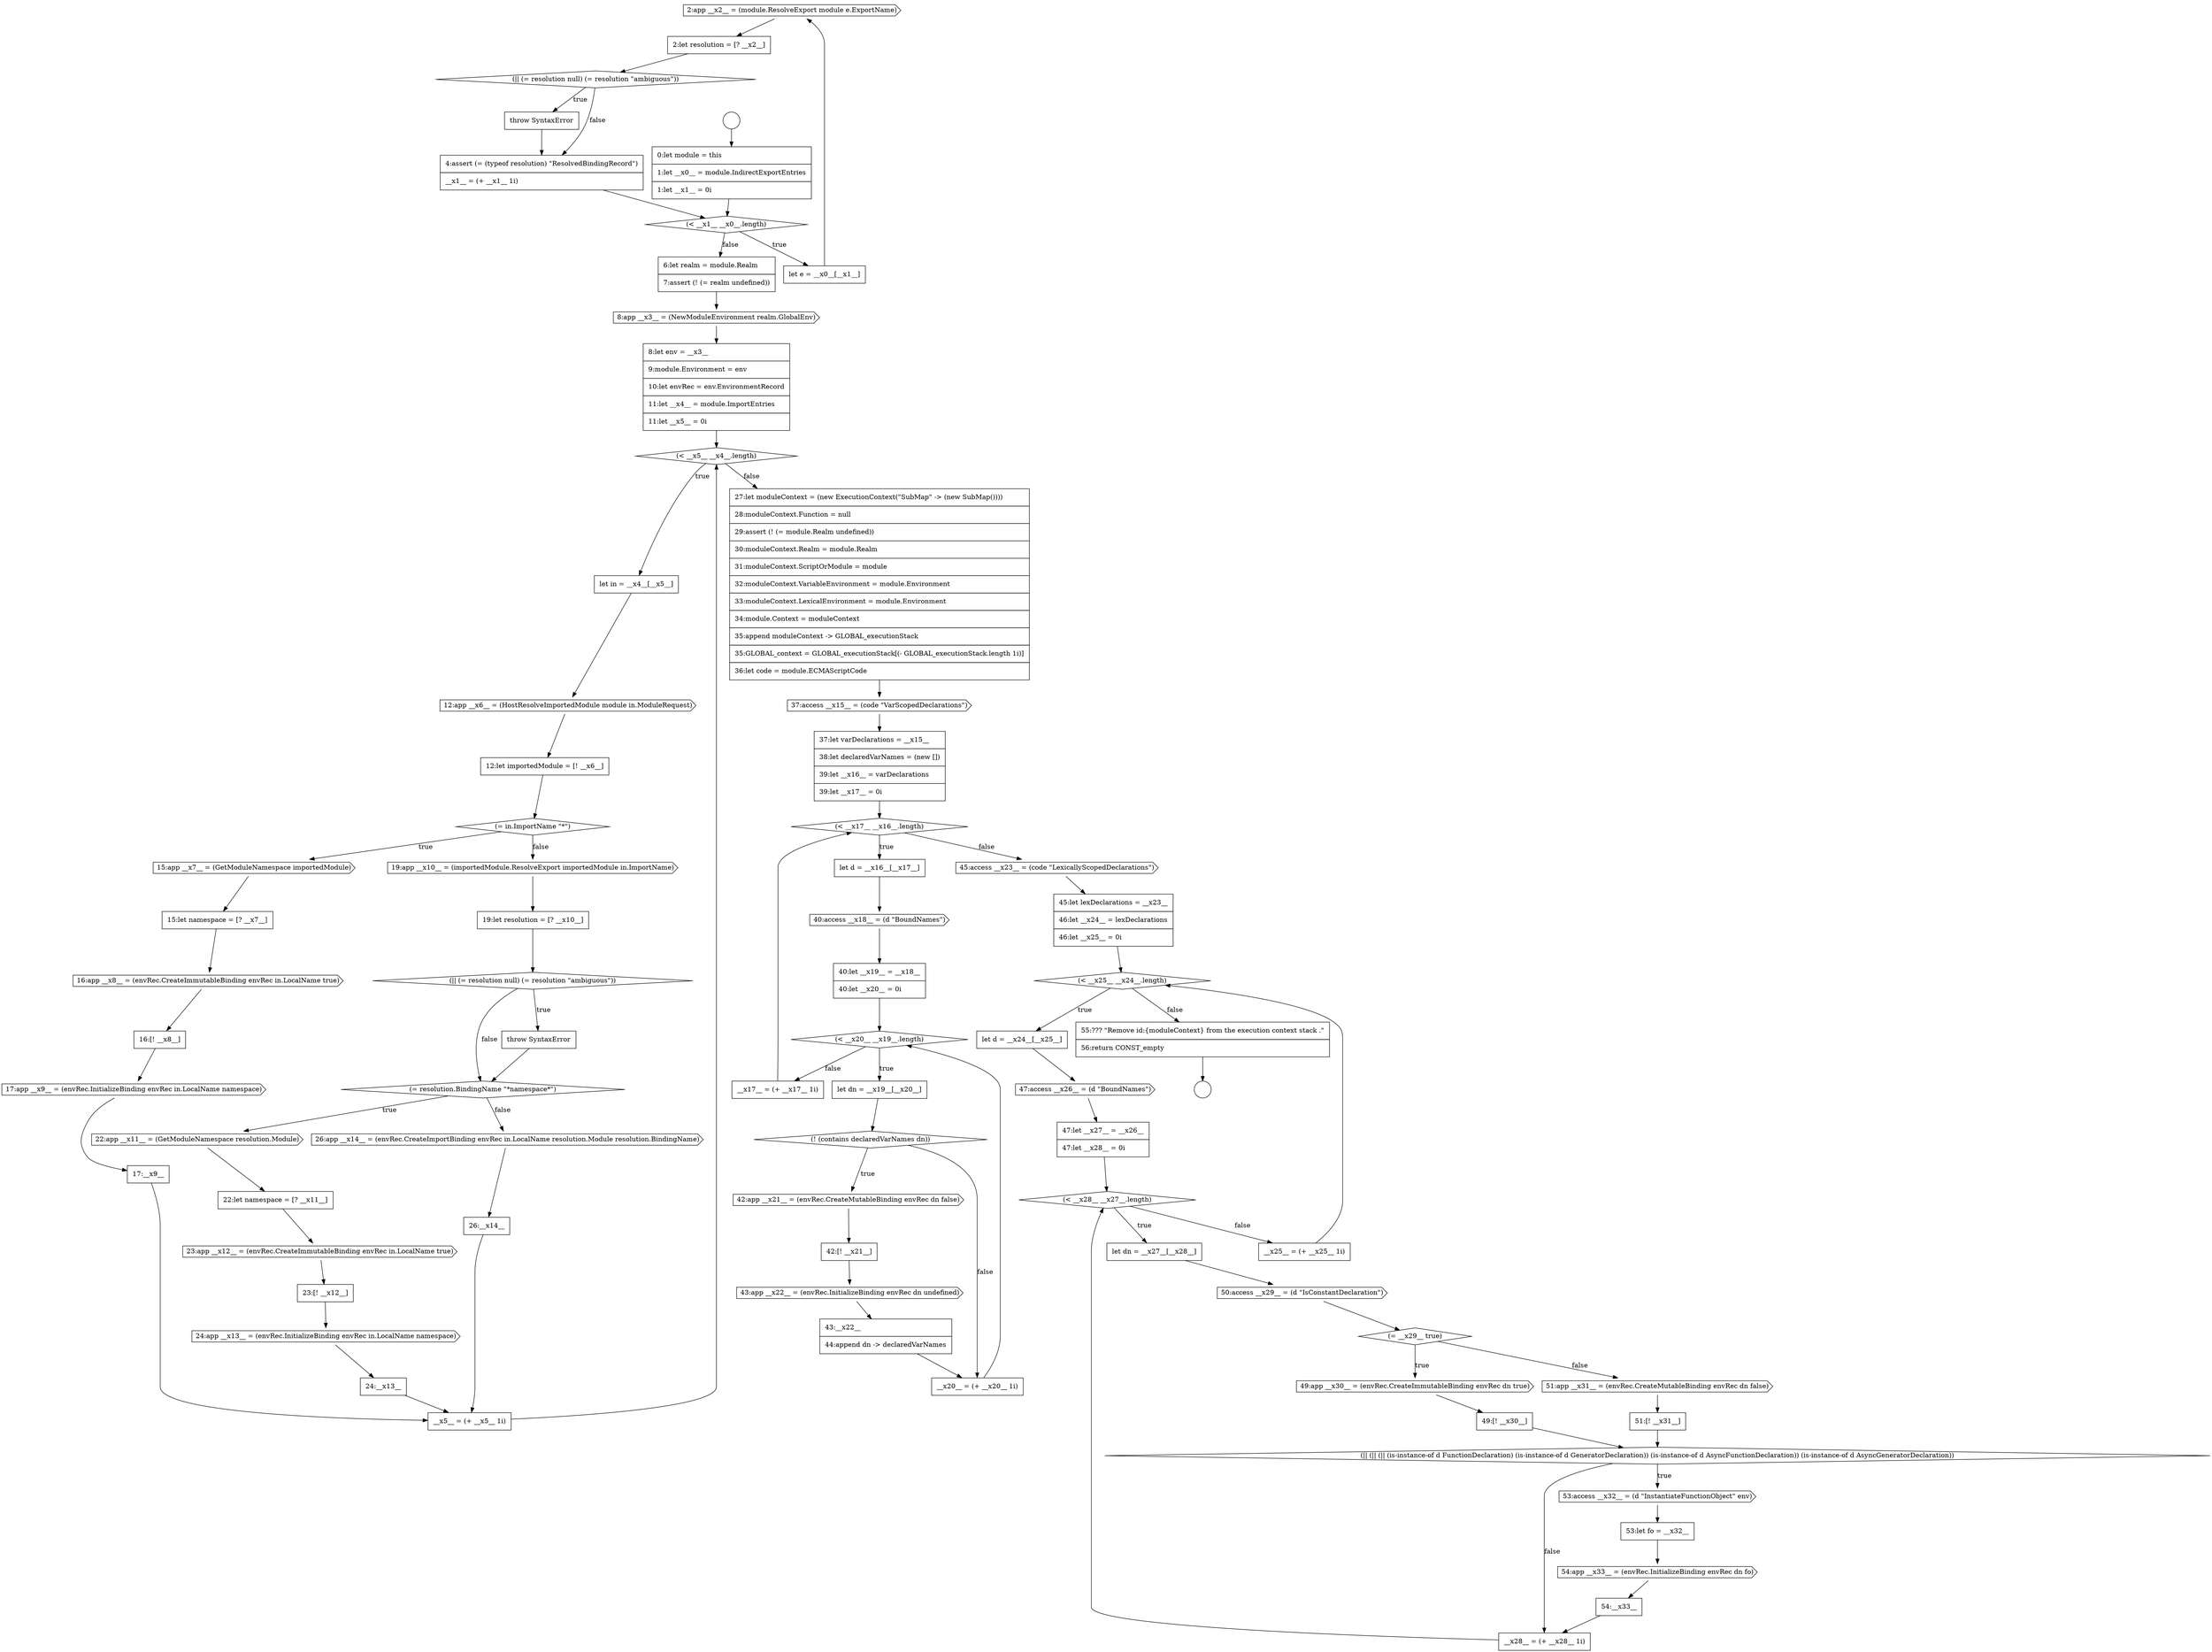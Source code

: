 digraph {
  node5 [shape=cds, label=<<font color="black">2:app __x2__ = (module.ResolveExport module e.ExportName)</font>> color="black" fillcolor="white" style=filled]
  node65 [shape=none, margin=0, label=<<font color="black">
    <table border="0" cellborder="1" cellspacing="0" cellpadding="10">
      <tr><td align="left">49:[! __x30__]</td></tr>
    </table>
  </font>> color="black" fillcolor="white" style=filled]
  node66 [shape=cds, label=<<font color="black">51:app __x31__ = (envRec.CreateMutableBinding envRec dn false)</font>> color="black" fillcolor="white" style=filled]
  node4 [shape=none, margin=0, label=<<font color="black">
    <table border="0" cellborder="1" cellspacing="0" cellpadding="10">
      <tr><td align="left">let e = __x0__[__x1__]</td></tr>
    </table>
  </font>> color="black" fillcolor="white" style=filled]
  node69 [shape=cds, label=<<font color="black">53:access __x32__ = (d &quot;InstantiateFunctionObject&quot; env)</font>> color="black" fillcolor="white" style=filled]
  node0 [shape=circle label=" " color="black" fillcolor="white" style=filled]
  node10 [shape=none, margin=0, label=<<font color="black">
    <table border="0" cellborder="1" cellspacing="0" cellpadding="10">
      <tr><td align="left">6:let realm = module.Realm</td></tr>
      <tr><td align="left">7:assert (! (= realm undefined))</td></tr>
    </table>
  </font>> color="black" fillcolor="white" style=filled]
  node56 [shape=diamond, label=<<font color="black">(&lt; __x25__ __x24__.length)</font>> color="black" fillcolor="white" style=filled]
  node42 [shape=none, margin=0, label=<<font color="black">
    <table border="0" cellborder="1" cellspacing="0" cellpadding="10">
      <tr><td align="left">let d = __x16__[__x17__]</td></tr>
    </table>
  </font>> color="black" fillcolor="white" style=filled]
  node24 [shape=cds, label=<<font color="black">19:app __x10__ = (importedModule.ResolveExport importedModule in.ImportName)</font>> color="black" fillcolor="white" style=filled]
  node37 [shape=none, margin=0, label=<<font color="black">
    <table border="0" cellborder="1" cellspacing="0" cellpadding="10">
      <tr><td align="left">__x5__ = (+ __x5__ 1i)</td></tr>
    </table>
  </font>> color="black" fillcolor="white" style=filled]
  node25 [shape=none, margin=0, label=<<font color="black">
    <table border="0" cellborder="1" cellspacing="0" cellpadding="10">
      <tr><td align="left">19:let resolution = [? __x10__]</td></tr>
    </table>
  </font>> color="black" fillcolor="white" style=filled]
  node52 [shape=none, margin=0, label=<<font color="black">
    <table border="0" cellborder="1" cellspacing="0" cellpadding="10">
      <tr><td align="left">__x20__ = (+ __x20__ 1i)</td></tr>
    </table>
  </font>> color="black" fillcolor="white" style=filled]
  node14 [shape=none, margin=0, label=<<font color="black">
    <table border="0" cellborder="1" cellspacing="0" cellpadding="10">
      <tr><td align="left">let in = __x4__[__x5__]</td></tr>
    </table>
  </font>> color="black" fillcolor="white" style=filled]
  node20 [shape=cds, label=<<font color="black">16:app __x8__ = (envRec.CreateImmutableBinding envRec in.LocalName true)</font>> color="black" fillcolor="white" style=filled]
  node46 [shape=none, margin=0, label=<<font color="black">
    <table border="0" cellborder="1" cellspacing="0" cellpadding="10">
      <tr><td align="left">let dn = __x19__[__x20__]</td></tr>
    </table>
  </font>> color="black" fillcolor="white" style=filled]
  node57 [shape=none, margin=0, label=<<font color="black">
    <table border="0" cellborder="1" cellspacing="0" cellpadding="10">
      <tr><td align="left">let d = __x24__[__x25__]</td></tr>
    </table>
  </font>> color="black" fillcolor="white" style=filled]
  node29 [shape=cds, label=<<font color="black">22:app __x11__ = (GetModuleNamespace resolution.Module)</font>> color="black" fillcolor="white" style=filled]
  node61 [shape=none, margin=0, label=<<font color="black">
    <table border="0" cellborder="1" cellspacing="0" cellpadding="10">
      <tr><td align="left">let dn = __x27__[__x28__]</td></tr>
    </table>
  </font>> color="black" fillcolor="white" style=filled]
  node1 [shape=circle label=" " color="black" fillcolor="white" style=filled]
  node74 [shape=none, margin=0, label=<<font color="black">
    <table border="0" cellborder="1" cellspacing="0" cellpadding="10">
      <tr><td align="left">__x25__ = (+ __x25__ 1i)</td></tr>
    </table>
  </font>> color="black" fillcolor="white" style=filled]
  node6 [shape=none, margin=0, label=<<font color="black">
    <table border="0" cellborder="1" cellspacing="0" cellpadding="10">
      <tr><td align="left">2:let resolution = [? __x2__]</td></tr>
    </table>
  </font>> color="black" fillcolor="white" style=filled]
  node60 [shape=diamond, label=<<font color="black">(&lt; __x28__ __x27__.length)</font>> color="black" fillcolor="white" style=filled]
  node70 [shape=none, margin=0, label=<<font color="black">
    <table border="0" cellborder="1" cellspacing="0" cellpadding="10">
      <tr><td align="left">53:let fo = __x32__</td></tr>
    </table>
  </font>> color="black" fillcolor="white" style=filled]
  node21 [shape=none, margin=0, label=<<font color="black">
    <table border="0" cellborder="1" cellspacing="0" cellpadding="10">
      <tr><td align="left">16:[! __x8__]</td></tr>
    </table>
  </font>> color="black" fillcolor="white" style=filled]
  node33 [shape=cds, label=<<font color="black">24:app __x13__ = (envRec.InitializeBinding envRec in.LocalName namespace)</font>> color="black" fillcolor="white" style=filled]
  node28 [shape=diamond, label=<<font color="black">(= resolution.BindingName &quot;*namespace*&quot;)</font>> color="black" fillcolor="white" style=filled]
  node38 [shape=none, margin=0, label=<<font color="black">
    <table border="0" cellborder="1" cellspacing="0" cellpadding="10">
      <tr><td align="left">27:let moduleContext = (new ExecutionContext(&quot;SubMap&quot; -&gt; (new SubMap())))</td></tr>
      <tr><td align="left">28:moduleContext.Function = null</td></tr>
      <tr><td align="left">29:assert (! (= module.Realm undefined))</td></tr>
      <tr><td align="left">30:moduleContext.Realm = module.Realm</td></tr>
      <tr><td align="left">31:moduleContext.ScriptOrModule = module</td></tr>
      <tr><td align="left">32:moduleContext.VariableEnvironment = module.Environment</td></tr>
      <tr><td align="left">33:moduleContext.LexicalEnvironment = module.Environment</td></tr>
      <tr><td align="left">34:module.Context = moduleContext</td></tr>
      <tr><td align="left">35:append moduleContext -&gt; GLOBAL_executionStack</td></tr>
      <tr><td align="left">35:GLOBAL_context = GLOBAL_executionStack[(- GLOBAL_executionStack.length 1i)]</td></tr>
      <tr><td align="left">36:let code = module.ECMAScriptCode</td></tr>
    </table>
  </font>> color="black" fillcolor="white" style=filled]
  node9 [shape=none, margin=0, label=<<font color="black">
    <table border="0" cellborder="1" cellspacing="0" cellpadding="10">
      <tr><td align="left">4:assert (= (typeof resolution) &quot;ResolvedBindingRecord&quot;)</td></tr>
      <tr><td align="left">__x1__ = (+ __x1__ 1i)</td></tr>
    </table>
  </font>> color="black" fillcolor="white" style=filled]
  node53 [shape=none, margin=0, label=<<font color="black">
    <table border="0" cellborder="1" cellspacing="0" cellpadding="10">
      <tr><td align="left">__x17__ = (+ __x17__ 1i)</td></tr>
    </table>
  </font>> color="black" fillcolor="white" style=filled]
  node13 [shape=diamond, label=<<font color="black">(&lt; __x5__ __x4__.length)</font>> color="black" fillcolor="white" style=filled]
  node41 [shape=diamond, label=<<font color="black">(&lt; __x17__ __x16__.length)</font>> color="black" fillcolor="white" style=filled]
  node73 [shape=none, margin=0, label=<<font color="black">
    <table border="0" cellborder="1" cellspacing="0" cellpadding="10">
      <tr><td align="left">__x28__ = (+ __x28__ 1i)</td></tr>
    </table>
  </font>> color="black" fillcolor="white" style=filled]
  node2 [shape=none, margin=0, label=<<font color="black">
    <table border="0" cellborder="1" cellspacing="0" cellpadding="10">
      <tr><td align="left">0:let module = this</td></tr>
      <tr><td align="left">1:let __x0__ = module.IndirectExportEntries</td></tr>
      <tr><td align="left">1:let __x1__ = 0i</td></tr>
    </table>
  </font>> color="black" fillcolor="white" style=filled]
  node45 [shape=diamond, label=<<font color="black">(&lt; __x20__ __x19__.length)</font>> color="black" fillcolor="white" style=filled]
  node64 [shape=cds, label=<<font color="black">49:app __x30__ = (envRec.CreateImmutableBinding envRec dn true)</font>> color="black" fillcolor="white" style=filled]
  node17 [shape=diamond, label=<<font color="black">(= in.ImportName &quot;*&quot;)</font>> color="black" fillcolor="white" style=filled]
  node32 [shape=none, margin=0, label=<<font color="black">
    <table border="0" cellborder="1" cellspacing="0" cellpadding="10">
      <tr><td align="left">23:[! __x12__]</td></tr>
    </table>
  </font>> color="black" fillcolor="white" style=filled]
  node34 [shape=none, margin=0, label=<<font color="black">
    <table border="0" cellborder="1" cellspacing="0" cellpadding="10">
      <tr><td align="left">24:__x13__</td></tr>
    </table>
  </font>> color="black" fillcolor="white" style=filled]
  node22 [shape=cds, label=<<font color="black">17:app __x9__ = (envRec.InitializeBinding envRec in.LocalName namespace)</font>> color="black" fillcolor="white" style=filled]
  node44 [shape=none, margin=0, label=<<font color="black">
    <table border="0" cellborder="1" cellspacing="0" cellpadding="10">
      <tr><td align="left">40:let __x19__ = __x18__</td></tr>
      <tr><td align="left">40:let __x20__ = 0i</td></tr>
    </table>
  </font>> color="black" fillcolor="white" style=filled]
  node59 [shape=none, margin=0, label=<<font color="black">
    <table border="0" cellborder="1" cellspacing="0" cellpadding="10">
      <tr><td align="left">47:let __x27__ = __x26__</td></tr>
      <tr><td align="left">47:let __x28__ = 0i</td></tr>
    </table>
  </font>> color="black" fillcolor="white" style=filled]
  node27 [shape=none, margin=0, label=<<font color="black">
    <table border="0" cellborder="1" cellspacing="0" cellpadding="10">
      <tr><td align="left">throw SyntaxError</td></tr>
    </table>
  </font>> color="black" fillcolor="white" style=filled]
  node71 [shape=cds, label=<<font color="black">54:app __x33__ = (envRec.InitializeBinding envRec dn fo)</font>> color="black" fillcolor="white" style=filled]
  node12 [shape=none, margin=0, label=<<font color="black">
    <table border="0" cellborder="1" cellspacing="0" cellpadding="10">
      <tr><td align="left">8:let env = __x3__</td></tr>
      <tr><td align="left">9:module.Environment = env</td></tr>
      <tr><td align="left">10:let envRec = env.EnvironmentRecord</td></tr>
      <tr><td align="left">11:let __x4__ = module.ImportEntries</td></tr>
      <tr><td align="left">11:let __x5__ = 0i</td></tr>
    </table>
  </font>> color="black" fillcolor="white" style=filled]
  node54 [shape=cds, label=<<font color="black">45:access __x23__ = (code &quot;LexicallyScopedDeclarations&quot;)</font>> color="black" fillcolor="white" style=filled]
  node49 [shape=none, margin=0, label=<<font color="black">
    <table border="0" cellborder="1" cellspacing="0" cellpadding="10">
      <tr><td align="left">42:[! __x21__]</td></tr>
    </table>
  </font>> color="black" fillcolor="white" style=filled]
  node7 [shape=diamond, label=<<font color="black">(|| (= resolution null) (= resolution &quot;ambiguous&quot;))</font>> color="black" fillcolor="white" style=filled]
  node39 [shape=cds, label=<<font color="black">37:access __x15__ = (code &quot;VarScopedDeclarations&quot;)</font>> color="black" fillcolor="white" style=filled]
  node3 [shape=diamond, label=<<font color="black">(&lt; __x1__ __x0__.length)</font>> color="black" fillcolor="white" style=filled]
  node35 [shape=cds, label=<<font color="black">26:app __x14__ = (envRec.CreateImportBinding envRec in.LocalName resolution.Module resolution.BindingName)</font>> color="black" fillcolor="white" style=filled]
  node48 [shape=cds, label=<<font color="black">42:app __x21__ = (envRec.CreateMutableBinding envRec dn false)</font>> color="black" fillcolor="white" style=filled]
  node63 [shape=diamond, label=<<font color="black">(= __x29__ true)</font>> color="black" fillcolor="white" style=filled]
  node18 [shape=cds, label=<<font color="black">15:app __x7__ = (GetModuleNamespace importedModule)</font>> color="black" fillcolor="white" style=filled]
  node50 [shape=cds, label=<<font color="black">43:app __x22__ = (envRec.InitializeBinding envRec dn undefined)</font>> color="black" fillcolor="white" style=filled]
  node67 [shape=none, margin=0, label=<<font color="black">
    <table border="0" cellborder="1" cellspacing="0" cellpadding="10">
      <tr><td align="left">51:[! __x31__]</td></tr>
    </table>
  </font>> color="black" fillcolor="white" style=filled]
  node16 [shape=none, margin=0, label=<<font color="black">
    <table border="0" cellborder="1" cellspacing="0" cellpadding="10">
      <tr><td align="left">12:let importedModule = [! __x6__]</td></tr>
    </table>
  </font>> color="black" fillcolor="white" style=filled]
  node31 [shape=cds, label=<<font color="black">23:app __x12__ = (envRec.CreateImmutableBinding envRec in.LocalName true)</font>> color="black" fillcolor="white" style=filled]
  node11 [shape=cds, label=<<font color="black">8:app __x3__ = (NewModuleEnvironment realm.GlobalEnv)</font>> color="black" fillcolor="white" style=filled]
  node72 [shape=none, margin=0, label=<<font color="black">
    <table border="0" cellborder="1" cellspacing="0" cellpadding="10">
      <tr><td align="left">54:__x33__</td></tr>
    </table>
  </font>> color="black" fillcolor="white" style=filled]
  node43 [shape=cds, label=<<font color="black">40:access __x18__ = (d &quot;BoundNames&quot;)</font>> color="black" fillcolor="white" style=filled]
  node40 [shape=none, margin=0, label=<<font color="black">
    <table border="0" cellborder="1" cellspacing="0" cellpadding="10">
      <tr><td align="left">37:let varDeclarations = __x15__</td></tr>
      <tr><td align="left">38:let declaredVarNames = (new [])</td></tr>
      <tr><td align="left">39:let __x16__ = varDeclarations</td></tr>
      <tr><td align="left">39:let __x17__ = 0i</td></tr>
    </table>
  </font>> color="black" fillcolor="white" style=filled]
  node26 [shape=diamond, label=<<font color="black">(|| (= resolution null) (= resolution &quot;ambiguous&quot;))</font>> color="black" fillcolor="white" style=filled]
  node55 [shape=none, margin=0, label=<<font color="black">
    <table border="0" cellborder="1" cellspacing="0" cellpadding="10">
      <tr><td align="left">45:let lexDeclarations = __x23__</td></tr>
      <tr><td align="left">46:let __x24__ = lexDeclarations</td></tr>
      <tr><td align="left">46:let __x25__ = 0i</td></tr>
    </table>
  </font>> color="black" fillcolor="white" style=filled]
  node23 [shape=none, margin=0, label=<<font color="black">
    <table border="0" cellborder="1" cellspacing="0" cellpadding="10">
      <tr><td align="left">17:__x9__</td></tr>
    </table>
  </font>> color="black" fillcolor="white" style=filled]
  node8 [shape=none, margin=0, label=<<font color="black">
    <table border="0" cellborder="1" cellspacing="0" cellpadding="10">
      <tr><td align="left">throw SyntaxError</td></tr>
    </table>
  </font>> color="black" fillcolor="white" style=filled]
  node75 [shape=none, margin=0, label=<<font color="black">
    <table border="0" cellborder="1" cellspacing="0" cellpadding="10">
      <tr><td align="left">55:??? &quot;Remove id:{moduleContext} from the execution context stack .&quot;</td></tr>
      <tr><td align="left">56:return CONST_empty</td></tr>
    </table>
  </font>> color="black" fillcolor="white" style=filled]
  node58 [shape=cds, label=<<font color="black">47:access __x26__ = (d &quot;BoundNames&quot;)</font>> color="black" fillcolor="white" style=filled]
  node36 [shape=none, margin=0, label=<<font color="black">
    <table border="0" cellborder="1" cellspacing="0" cellpadding="10">
      <tr><td align="left">26:__x14__</td></tr>
    </table>
  </font>> color="black" fillcolor="white" style=filled]
  node30 [shape=none, margin=0, label=<<font color="black">
    <table border="0" cellborder="1" cellspacing="0" cellpadding="10">
      <tr><td align="left">22:let namespace = [? __x11__]</td></tr>
    </table>
  </font>> color="black" fillcolor="white" style=filled]
  node51 [shape=none, margin=0, label=<<font color="black">
    <table border="0" cellborder="1" cellspacing="0" cellpadding="10">
      <tr><td align="left">43:__x22__</td></tr>
      <tr><td align="left">44:append dn -&gt; declaredVarNames</td></tr>
    </table>
  </font>> color="black" fillcolor="white" style=filled]
  node19 [shape=none, margin=0, label=<<font color="black">
    <table border="0" cellborder="1" cellspacing="0" cellpadding="10">
      <tr><td align="left">15:let namespace = [? __x7__]</td></tr>
    </table>
  </font>> color="black" fillcolor="white" style=filled]
  node47 [shape=diamond, label=<<font color="black">(! (contains declaredVarNames dn))</font>> color="black" fillcolor="white" style=filled]
  node15 [shape=cds, label=<<font color="black">12:app __x6__ = (HostResolveImportedModule module in.ModuleRequest)</font>> color="black" fillcolor="white" style=filled]
  node68 [shape=diamond, label=<<font color="black">(|| (|| (|| (is-instance-of d FunctionDeclaration) (is-instance-of d GeneratorDeclaration)) (is-instance-of d AsyncFunctionDeclaration)) (is-instance-of d AsyncGeneratorDeclaration))</font>> color="black" fillcolor="white" style=filled]
  node62 [shape=cds, label=<<font color="black">50:access __x29__ = (d &quot;IsConstantDeclaration&quot;)</font>> color="black" fillcolor="white" style=filled]
  node71 -> node72 [ color="black"]
  node26 -> node27 [label=<<font color="black">true</font>> color="black"]
  node26 -> node28 [label=<<font color="black">false</font>> color="black"]
  node7 -> node8 [label=<<font color="black">true</font>> color="black"]
  node7 -> node9 [label=<<font color="black">false</font>> color="black"]
  node23 -> node37 [ color="black"]
  node10 -> node11 [ color="black"]
  node48 -> node49 [ color="black"]
  node49 -> node50 [ color="black"]
  node32 -> node33 [ color="black"]
  node33 -> node34 [ color="black"]
  node5 -> node6 [ color="black"]
  node17 -> node18 [label=<<font color="black">true</font>> color="black"]
  node17 -> node24 [label=<<font color="black">false</font>> color="black"]
  node61 -> node62 [ color="black"]
  node64 -> node65 [ color="black"]
  node29 -> node30 [ color="black"]
  node39 -> node40 [ color="black"]
  node67 -> node68 [ color="black"]
  node47 -> node48 [label=<<font color="black">true</font>> color="black"]
  node47 -> node52 [label=<<font color="black">false</font>> color="black"]
  node74 -> node56 [ color="black"]
  node54 -> node55 [ color="black"]
  node42 -> node43 [ color="black"]
  node18 -> node19 [ color="black"]
  node75 -> node1 [ color="black"]
  node66 -> node67 [ color="black"]
  node2 -> node3 [ color="black"]
  node9 -> node3 [ color="black"]
  node62 -> node63 [ color="black"]
  node52 -> node45 [ color="black"]
  node15 -> node16 [ color="black"]
  node55 -> node56 [ color="black"]
  node11 -> node12 [ color="black"]
  node13 -> node14 [label=<<font color="black">true</font>> color="black"]
  node13 -> node38 [label=<<font color="black">false</font>> color="black"]
  node19 -> node20 [ color="black"]
  node35 -> node36 [ color="black"]
  node57 -> node58 [ color="black"]
  node12 -> node13 [ color="black"]
  node34 -> node37 [ color="black"]
  node0 -> node2 [ color="black"]
  node41 -> node42 [label=<<font color="black">true</font>> color="black"]
  node41 -> node54 [label=<<font color="black">false</font>> color="black"]
  node36 -> node37 [ color="black"]
  node22 -> node23 [ color="black"]
  node70 -> node71 [ color="black"]
  node6 -> node7 [ color="black"]
  node56 -> node57 [label=<<font color="black">true</font>> color="black"]
  node56 -> node75 [label=<<font color="black">false</font>> color="black"]
  node43 -> node44 [ color="black"]
  node44 -> node45 [ color="black"]
  node27 -> node28 [ color="black"]
  node14 -> node15 [ color="black"]
  node60 -> node61 [label=<<font color="black">true</font>> color="black"]
  node60 -> node74 [label=<<font color="black">false</font>> color="black"]
  node31 -> node32 [ color="black"]
  node40 -> node41 [ color="black"]
  node30 -> node31 [ color="black"]
  node63 -> node64 [label=<<font color="black">true</font>> color="black"]
  node63 -> node66 [label=<<font color="black">false</font>> color="black"]
  node72 -> node73 [ color="black"]
  node73 -> node60 [ color="black"]
  node50 -> node51 [ color="black"]
  node4 -> node5 [ color="black"]
  node51 -> node52 [ color="black"]
  node25 -> node26 [ color="black"]
  node8 -> node9 [ color="black"]
  node21 -> node22 [ color="black"]
  node59 -> node60 [ color="black"]
  node20 -> node21 [ color="black"]
  node24 -> node25 [ color="black"]
  node3 -> node4 [label=<<font color="black">true</font>> color="black"]
  node3 -> node10 [label=<<font color="black">false</font>> color="black"]
  node68 -> node69 [label=<<font color="black">true</font>> color="black"]
  node68 -> node73 [label=<<font color="black">false</font>> color="black"]
  node65 -> node68 [ color="black"]
  node45 -> node46 [label=<<font color="black">true</font>> color="black"]
  node45 -> node53 [label=<<font color="black">false</font>> color="black"]
  node69 -> node70 [ color="black"]
  node37 -> node13 [ color="black"]
  node16 -> node17 [ color="black"]
  node46 -> node47 [ color="black"]
  node58 -> node59 [ color="black"]
  node53 -> node41 [ color="black"]
  node28 -> node29 [label=<<font color="black">true</font>> color="black"]
  node28 -> node35 [label=<<font color="black">false</font>> color="black"]
  node38 -> node39 [ color="black"]
}
